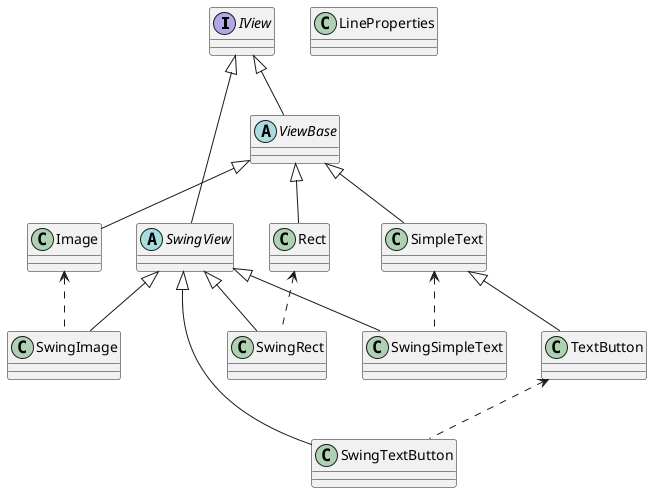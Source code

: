 @startuml

interface IView
    abstract ViewBase
        class Rect
        class SimpleText
            class TextButton
        class Image
    abstract SwingView
        class SwingRect
        class SwingSimpleText
        class SwingTextButton
        class SwingImage

class LineProperties

IView <|-- ViewBase
ViewBase <|-- Rect
ViewBase <|-- SimpleText
ViewBase <|-- Image

SimpleText <|-- TextButton

IView <|-- SwingView
SwingView <|-- SwingRect
SwingView <|-- SwingSimpleText
SwingView <|-- SwingTextButton
SwingView <|-- SwingImage

Rect <.. SwingRect
SimpleText <.. SwingSimpleText
TextButton <.. SwingTextButton
Image <.. SwingImage

@enduml